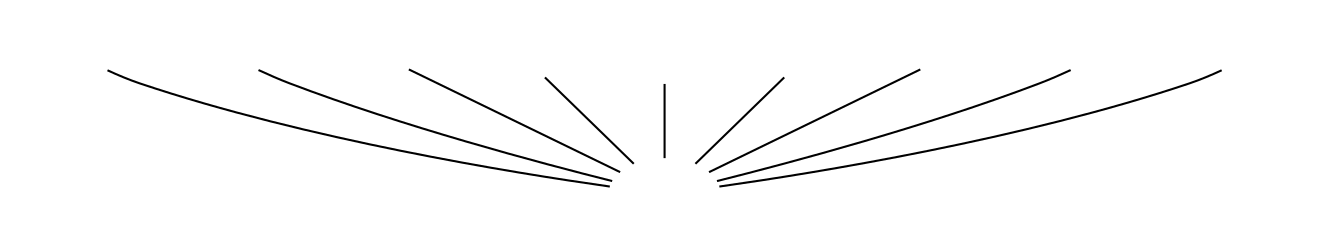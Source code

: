 digraph G{
	node [label = "", penwidth = 0]
	edge [arrowhead = "none"]
	server [image="./unknown-small.jpeg"];
	android [image="./android.png"];
	blackberry [image="./blackberry.png"];
	chrome [image="./chrome.png"];
	ios [image="./iOS.png"];
	linux [image="./linux.png"];
	osx [image="./OS_X.png"];
	symbian [image="./symbian.png"];
	windows [image="./windows.png"];
	windowsphone [image="./windowsphone.png"];
	android -> server;
	blackberry -> server;
	chrome -> server;
	ios -> server;
	linux -> server;
	osx -> server;
	symbian -> server;
	windows -> server;
	windowsphone -> server;
}
